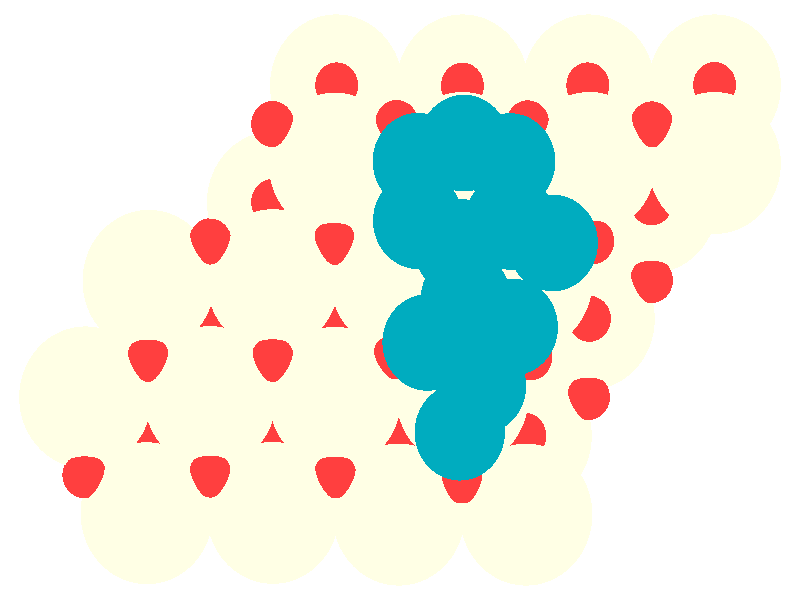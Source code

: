 #include "colors.inc"
#include "finish.inc"

global_settings {assumed_gamma 1 max_trace_level 6}
background {color White}
camera {orthographic
  right -24.62*x up 17.25*y
  direction 1.00*z
  location <0,0,50.00> look_at <0,0,0>}
light_source {<  2.00,   3.00,  40.00> color White
  area_light <0.70, 0, 0>, <0, 0.70, 0>, 3, 3
  adaptive 1 jitter}

#declare simple = finish {phong 0.7}
#declare pale = finish {ambient .5 diffuse .85 roughness .001 specular 0.200 }
#declare intermediate = finish {ambient 0.3 diffuse 0.6 specular 0.10 roughness 0.04 }
#declare vmd = finish {ambient .0 diffuse .65 phong 0.1 phong_size 40. specular 0.500 }
#declare jmol = finish {ambient .2 diffuse .6 specular 1 roughness .001 metallic}
#declare ase2 = finish {ambient 0.05 brilliance 3 diffuse 0.6 metallic specular 0.70 roughness 0.04 reflection 0.15}
#declare ase3 = finish {ambient .15 brilliance 2 diffuse .6 metallic specular 1. roughness .001 reflection .0}
#declare glass = finish {ambient .05 diffuse .3 specular 1. roughness .001}
#declare glass2 = finish {ambient .0 diffuse .3 specular 1. reflection .25 roughness .001}
#declare Rcell = 0.020;
#declare Rbond = 0.100;

#macro atom(LOC, R, COL, TRANS, FIN)
  sphere{LOC, R texture{pigment{color COL transmit TRANS} finish{FIN}}}
#end
#macro constrain(LOC, R, COL, TRANS FIN)
union{torus{R, Rcell rotate 45*z texture{pigment{color COL transmit TRANS} finish{FIN}}}
      torus{R, Rcell rotate -45*z texture{pigment{color COL transmit TRANS} finish{FIN}}}
      translate LOC}
#end

atom(< -1.96,   6.17,  -7.91>, 2.04, rgb <1.00, 1.00, 0.78>, 0.0, ase3) // #0 
atom(<  3.86,  -3.91,  -7.91>, 2.04, rgb <1.00, 1.00, 0.78>, 0.0, ase3) // #1 
atom(< -5.84,  -0.55,  -7.91>, 2.04, rgb <1.00, 1.00, 0.78>, 0.0, ase3) // #2 
atom(<  5.80,  -0.55,  -7.91>, 2.04, rgb <1.00, 1.00, 0.78>, 0.0, ase3) // #3 
atom(<  1.92,   6.17,  -7.91>, 2.04, rgb <1.00, 1.00, 0.78>, 0.0, ase3) // #4 
atom(<  7.74,   2.81,  -7.91>, 2.04, rgb <1.00, 1.00, 0.78>, 0.0, ase3) // #5 
atom(< -1.96,  -0.55,  -7.91>, 2.04, rgb <1.00, 1.00, 0.78>, 0.0, ase3) // #6 
atom(<  9.68,   6.17,  -7.91>, 2.04, rgb <1.00, 1.00, 0.78>, 0.0, ase3) // #7 
atom(<  5.80,   6.17,  -7.91>, 2.04, rgb <1.00, 1.00, 0.78>, 0.0, ase3) // #8 
atom(< -0.02,  -3.91,  -7.91>, 2.04, rgb <1.00, 1.00, 0.78>, 0.0, ase3) // #9 
atom(<  1.92,  -0.55,  -7.91>, 2.04, rgb <1.00, 1.00, 0.78>, 0.0, ase3) // #10 
atom(< -0.02,   2.81,  -7.91>, 2.04, rgb <1.00, 1.00, 0.78>, 0.0, ase3) // #11 
atom(< -7.79,  -3.91,  -7.91>, 2.04, rgb <1.00, 1.00, 0.78>, 0.0, ase3) // #12 
atom(<  3.86,   2.81,  -7.91>, 2.04, rgb <1.00, 1.00, 0.78>, 0.0, ase3) // #13 
atom(< -3.90,   2.81,  -7.91>, 2.04, rgb <1.00, 1.00, 0.78>, 0.0, ase3) // #14 
atom(< -3.90,  -3.91,  -7.91>, 2.04, rgb <1.00, 1.00, 0.78>, 0.0, ase3) // #15 
atom(< -3.91,  -6.12,  -4.80>, 2.04, rgb <1.00, 1.00, 0.78>, 0.0, ase3) // #16 
atom(<  3.88,   0.55,  -4.86>, 2.04, rgb <1.00, 1.00, 0.78>, 0.0, ase3) // #17 
atom(< -2.00,  -2.81,  -4.80>, 2.04, rgb <1.00, 1.00, 0.78>, 0.0, ase3) // #18 
atom(< -0.04,  -6.17,  -4.80>, 2.04, rgb <1.00, 1.00, 0.78>, 0.0, ase3) // #19 
atom(< -0.11,   0.59,  -4.82>, 2.04, rgb <1.00, 1.00, 0.78>, 0.0, ase3) // #20 
atom(<  1.92,  -2.77,  -4.81>, 2.04, rgb <1.00, 1.00, 0.78>, 0.0, ase3) // #21 
atom(<  1.92,   3.94,  -4.83>, 2.04, rgb <1.00, 1.00, 0.78>, 0.0, ase3) // #22 
atom(< -7.73,   0.55,  -4.81>, 2.04, rgb <1.00, 1.00, 0.78>, 0.0, ase3) // #23 
atom(< -7.79,  -6.13,  -4.79>, 2.04, rgb <1.00, 1.00, 0.78>, 0.0, ase3) // #24 
atom(<  9.68,   3.94,  -4.82>, 2.04, rgb <1.00, 1.00, 0.78>, 0.0, ase3) // #25 
atom(< -5.84,  -2.79,  -4.80>, 2.04, rgb <1.00, 1.00, 0.78>, 0.0, ase3) // #26 
atom(< -9.68,  -2.80,  -4.80>, 2.04, rgb <1.00, 1.00, 0.78>, 0.0, ase3) // #27 
atom(< -3.91,   0.57,  -4.81>, 2.04, rgb <1.00, 1.00, 0.78>, 0.0, ase3) // #28 
atom(<  5.84,   3.94,  -4.79>, 2.04, rgb <1.00, 1.00, 0.78>, 0.0, ase3) // #29 
atom(< -2.00,   3.92,  -4.80>, 2.04, rgb <1.00, 1.00, 0.78>, 0.0, ase3) // #30 
atom(<  3.88,  -6.17,  -4.80>, 2.04, rgb <1.00, 1.00, 0.78>, 0.0, ase3) // #31 
atom(< -1.96,   1.69,  -8.70>, 0.66, rgb <1.00, 0.05, 0.05>, 0.0, ase3) // #32 
atom(< -7.79,  -1.67,  -8.70>, 0.66, rgb <1.00, 0.05, 0.05>, 0.0, ase3) // #33 
atom(< -0.02,   5.05,  -8.70>, 0.66, rgb <1.00, 0.05, 0.05>, 0.0, ase3) // #34 
atom(< -9.73,  -5.03,  -8.70>, 0.66, rgb <1.00, 0.05, 0.05>, 0.0, ase3) // #35 
atom(<  3.86,  -1.67,  -8.70>, 0.66, rgb <1.00, 0.05, 0.05>, 0.0, ase3) // #36 
atom(< -3.90,   5.05,  -8.70>, 0.66, rgb <1.00, 0.05, 0.05>, 0.0, ase3) // #37 
atom(<  1.92,   1.69,  -8.70>, 0.66, rgb <1.00, 0.05, 0.05>, 0.0, ase3) // #38 
atom(< -5.84,   1.69,  -8.70>, 0.66, rgb <1.00, 0.05, 0.05>, 0.0, ase3) // #39 
atom(< -5.84,  -5.03,  -8.70>, 0.66, rgb <1.00, 0.05, 0.05>, 0.0, ase3) // #40 
atom(<  7.74,   5.05,  -8.70>, 0.66, rgb <1.00, 0.05, 0.05>, 0.0, ase3) // #41 
atom(< -0.02,  -1.67,  -8.70>, 0.66, rgb <1.00, 0.05, 0.05>, 0.0, ase3) // #42 
atom(< -1.96,  -5.03,  -8.70>, 0.66, rgb <1.00, 0.05, 0.05>, 0.0, ase3) // #43 
atom(< -3.90,  -1.67,  -8.70>, 0.66, rgb <1.00, 0.05, 0.05>, 0.0, ase3) // #44 
atom(<  3.86,   5.05,  -8.70>, 0.66, rgb <1.00, 0.05, 0.05>, 0.0, ase3) // #45 
atom(<  5.80,   1.69,  -8.70>, 0.66, rgb <1.00, 0.05, 0.05>, 0.0, ase3) // #46 
atom(<  1.92,  -5.03,  -8.70>, 0.66, rgb <1.00, 0.05, 0.05>, 0.0, ase3) // #47 
atom(< -3.90,  -6.15,  -7.12>, 0.66, rgb <1.00, 0.05, 0.05>, 0.0, ase3) // #48 
atom(< -1.96,  -2.79,  -7.12>, 0.66, rgb <1.00, 0.05, 0.05>, 0.0, ase3) // #49 
atom(< -0.02,  -6.15,  -7.12>, 0.66, rgb <1.00, 0.05, 0.05>, 0.0, ase3) // #50 
atom(< -3.90,   0.57,  -7.12>, 0.66, rgb <1.00, 0.05, 0.05>, 0.0, ase3) // #51 
atom(< -0.02,   0.57,  -7.12>, 0.66, rgb <1.00, 0.05, 0.05>, 0.0, ase3) // #52 
atom(<  7.74,   0.57,  -7.12>, 0.66, rgb <1.00, 0.05, 0.05>, 0.0, ase3) // #53 
atom(<  1.92,  -2.79,  -7.12>, 0.66, rgb <1.00, 0.05, 0.05>, 0.0, ase3) // #54 
atom(< -5.84,  -2.79,  -7.12>, 0.66, rgb <1.00, 0.05, 0.05>, 0.0, ase3) // #55 
atom(<  5.80,  -2.79,  -7.12>, 0.66, rgb <1.00, 0.05, 0.05>, 0.0, ase3) // #56 
atom(< -7.79,  -6.15,  -7.12>, 0.66, rgb <1.00, 0.05, 0.05>, 0.0, ase3) // #57 
atom(<  3.86,   0.57,  -7.12>, 0.66, rgb <1.00, 0.05, 0.05>, 0.0, ase3) // #58 
atom(<  3.86,  -6.15,  -7.12>, 0.66, rgb <1.00, 0.05, 0.05>, 0.0, ase3) // #59 
atom(<  9.68,   3.93,  -7.12>, 0.66, rgb <1.00, 0.05, 0.05>, 0.0, ase3) // #60 
atom(<  5.80,   3.93,  -7.12>, 0.66, rgb <1.00, 0.05, 0.05>, 0.0, ase3) // #61 
atom(< -1.96,   3.93,  -7.12>, 0.66, rgb <1.00, 0.05, 0.05>, 0.0, ase3) // #62 
atom(<  1.92,   3.93,  -7.12>, 0.66, rgb <1.00, 0.05, 0.05>, 0.0, ase3) // #63 
atom(< -0.00,  -3.90,  -5.58>, 0.66, rgb <1.00, 0.05, 0.05>, 0.0, ase3) // #64 
atom(< -3.92,   2.82,  -5.62>, 0.66, rgb <1.00, 0.05, 0.05>, 0.0, ase3) // #65 
atom(<  9.68,   6.18,  -5.62>, 0.66, rgb <1.00, 0.05, 0.05>, 0.0, ase3) // #66 
atom(<  5.78,   6.17,  -5.60>, 0.66, rgb <1.00, 0.05, 0.05>, 0.0, ase3) // #67 
atom(<  7.74,   2.81,  -5.61>, 0.66, rgb <1.00, 0.05, 0.05>, 0.0, ase3) // #68 
atom(<  1.93,  -0.62,  -5.61>, 0.66, rgb <1.00, 0.05, 0.05>, 0.0, ase3) // #69 
atom(< -1.95,   6.17,  -5.61>, 0.66, rgb <1.00, 0.05, 0.05>, 0.0, ase3) // #70 
atom(< -5.84,  -0.55,  -5.62>, 0.66, rgb <1.00, 0.05, 0.05>, 0.0, ase3) // #71 
atom(< -1.99,  -0.56,  -5.63>, 0.66, rgb <1.00, 0.05, 0.05>, 0.0, ase3) // #72 
atom(< -0.07,   2.86,  -5.62>, 0.66, rgb <1.00, 0.05, 0.05>, 0.0, ase3) // #73 
atom(<  5.83,  -0.54,  -5.62>, 0.66, rgb <1.00, 0.05, 0.05>, 0.0, ase3) // #74 
atom(< -3.91,  -3.92,  -5.62>, 0.66, rgb <1.00, 0.05, 0.05>, 0.0, ase3) // #75 
atom(<  3.92,   2.84,  -5.60>, 0.66, rgb <1.00, 0.05, 0.05>, 0.0, ase3) // #76 
atom(<  1.92,   6.16,  -5.58>, 0.66, rgb <1.00, 0.05, 0.05>, 0.0, ase3) // #77 
atom(< -7.78,  -3.92,  -5.61>, 0.66, rgb <1.00, 0.05, 0.05>, 0.0, ase3) // #78 
atom(<  3.84,  -3.90,  -5.58>, 0.66, rgb <1.00, 0.05, 0.05>, 0.0, ase3) // #79 
atom(< -0.10,   5.09,  -3.91>, 0.66, rgb <1.00, 0.05, 0.05>, 0.0, ase3) // #80 
atom(<  7.75,   5.05,  -4.04>, 0.66, rgb <1.00, 0.05, 0.05>, 0.0, ase3) // #81 
atom(<  3.93,   5.08,  -3.90>, 0.66, rgb <1.00, 0.05, 0.05>, 0.0, ase3) // #82 
atom(< -9.70,  -5.04,  -4.04>, 0.66, rgb <1.00, 0.05, 0.05>, 0.0, ase3) // #83 
atom(< -2.02,   1.67,  -4.05>, 0.66, rgb <1.00, 0.05, 0.05>, 0.0, ase3) // #84 
atom(< -3.92,  -1.69,  -4.03>, 0.66, rgb <1.00, 0.05, 0.05>, 0.0, ase3) // #85 
atom(< -5.84,  -5.02,  -4.03>, 0.66, rgb <1.00, 0.05, 0.05>, 0.0, ase3) // #86 
atom(< -7.75,  -1.69,  -4.03>, 0.66, rgb <1.00, 0.05, 0.05>, 0.0, ase3) // #87 
atom(<  1.89,   1.67,  -4.32>, 0.66, rgb <1.00, 0.05, 0.05>, 0.0, ase3) // #88 
atom(< -0.17,  -1.61,  -3.95>, 0.66, rgb <1.00, 0.05, 0.05>, 0.0, ase3) // #89 
atom(< -2.00,  -5.04,  -4.04>, 0.66, rgb <1.00, 0.05, 0.05>, 0.0, ase3) // #90 
atom(< -5.84,   1.68,  -4.04>, 0.66, rgb <1.00, 0.05, 0.05>, 0.0, ase3) // #91 
atom(<  5.93,   1.69,  -3.92>, 0.66, rgb <1.00, 0.05, 0.05>, 0.0, ase3) // #92 
atom(<  4.02,  -1.65,  -3.94>, 0.66, rgb <1.00, 0.05, 0.05>, 0.0, ase3) // #93 
atom(<  1.90,  -5.19,  -3.90>, 0.66, rgb <1.00, 0.05, 0.05>, 0.0, ase3) // #94 
atom(< -3.92,   5.06,  -4.04>, 0.66, rgb <1.00, 0.05, 0.05>, 0.0, ase3) // #95 
atom(<  0.85,  -1.22,  -2.16>, 1.39, rgb <0.00, 0.41, 0.52>, 0.0, ase3) // #96 
atom(<  3.39,   2.26,  -0.13>, 1.39, rgb <0.00, 0.41, 0.52>, 0.0, ase3) // #97 
atom(<  1.82,   1.52,  -2.30>, 1.39, rgb <0.00, 0.41, 0.52>, 0.0, ase3) // #98 
atom(<  0.56,   2.28,  -0.12>, 1.39, rgb <0.00, 0.41, 0.52>, 0.0, ase3) // #99 
atom(<  4.70,   1.64,  -2.26>, 1.39, rgb <0.00, 0.41, 0.52>, 0.0, ase3) // #100 
atom(<  1.84,  -3.80,  -2.31>, 1.39, rgb <0.00, 0.41, 0.52>, 0.0, ase3) // #101 
atom(<  3.39,   3.98,  -2.18>, 1.39, rgb <0.00, 0.41, 0.52>, 0.0, ase3) // #102 
atom(<  0.55,   3.99,  -2.23>, 1.39, rgb <0.00, 0.41, 0.52>, 0.0, ase3) // #103 
atom(<  2.03,   0.03,  -0.07>, 1.39, rgb <0.00, 0.41, 0.52>, 0.0, ase3) // #104 
atom(<  3.47,  -0.78,  -2.09>, 1.39, rgb <0.00, 0.41, 0.52>, 0.0, ase3) // #105 
atom(<  2.49,  -2.47,  -0.22>, 1.39, rgb <0.00, 0.41, 0.52>, 0.0, ase3) // #106 
atom(<  1.97,   4.51,   0.00>, 1.39, rgb <0.00, 0.41, 0.52>, 0.0, ase3) // #107 

